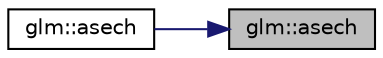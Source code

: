 digraph "glm::asech"
{
 // LATEX_PDF_SIZE
  edge [fontname="Helvetica",fontsize="10",labelfontname="Helvetica",labelfontsize="10"];
  node [fontname="Helvetica",fontsize="10",shape=record];
  rankdir="RL";
  Node1 [label="glm::asech",height=0.2,width=0.4,color="black", fillcolor="grey75", style="filled", fontcolor="black",tooltip=" "];
  Node1 -> Node2 [dir="back",color="midnightblue",fontsize="10",style="solid",fontname="Helvetica"];
  Node2 [label="glm::asech",height=0.2,width=0.4,color="black", fillcolor="white", style="filled",URL="$namespaceglm.html#afa41f1f0dd76e071da4cece561ae17f2",tooltip=" "];
}
